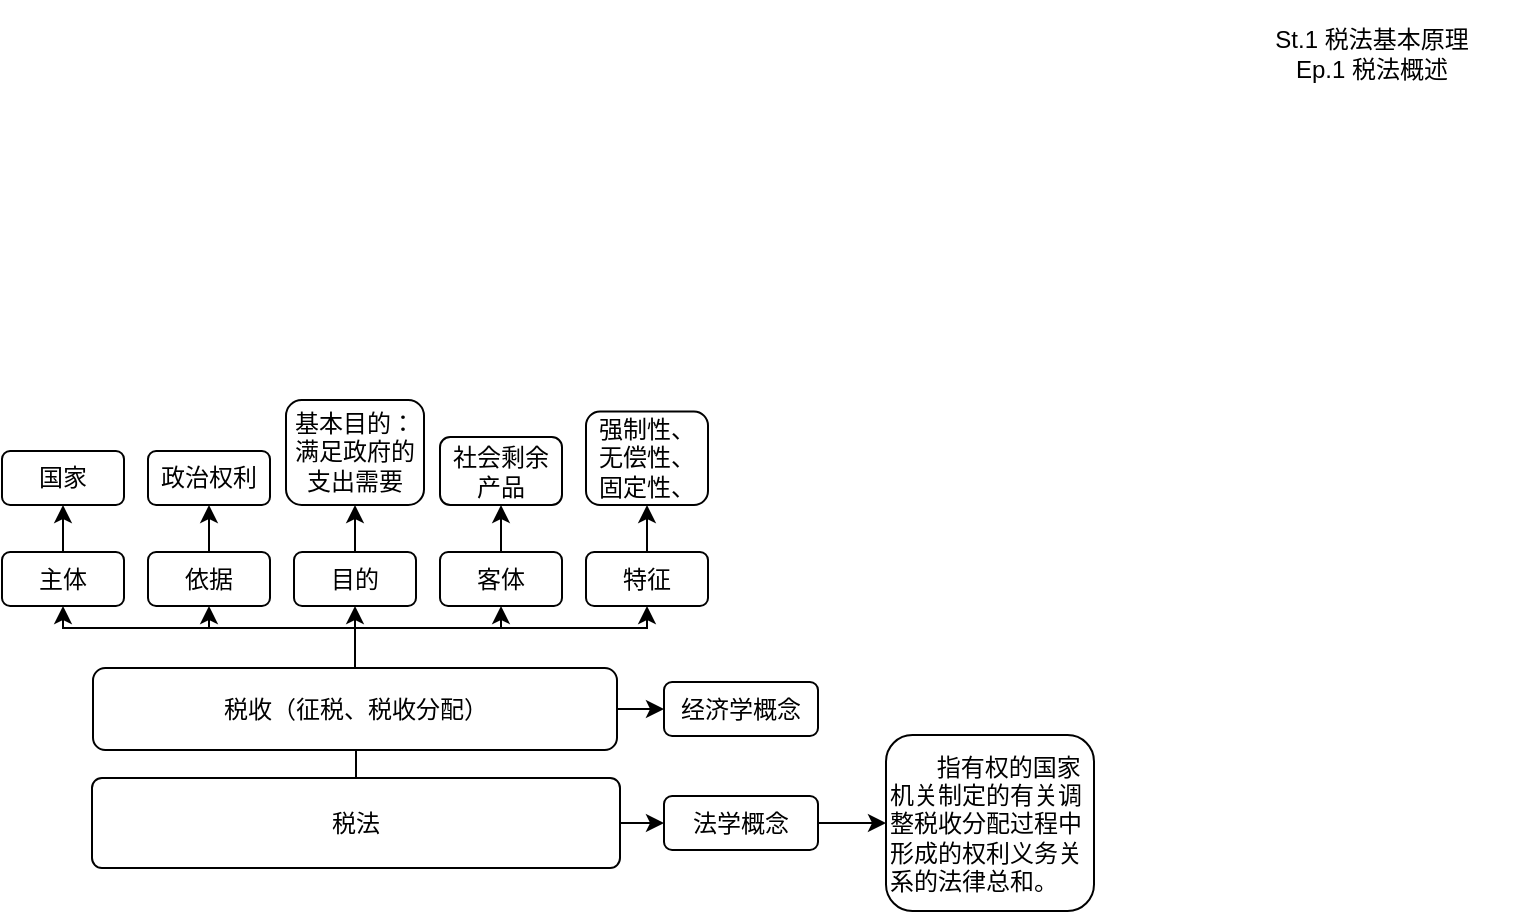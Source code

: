 <mxfile>
    <diagram id="C9HINUbNN_nmCORrNToX" name="Page-1">
        <mxGraphModel dx="820" dy="2269" grid="0" gridSize="10" guides="1" tooltips="1" connect="1" arrows="1" fold="1" page="1" pageScale="1" pageWidth="1169" pageHeight="827" math="0" shadow="0">
            <root>
                <mxCell id="0"/>
                <mxCell id="1" parent="0"/>
                <mxCell id="2" value="St.1 税法基本原理&lt;br&gt;Ep.1&amp;nbsp;税法概述" style="text;html=1;strokeColor=none;fillColor=none;align=center;verticalAlign=middle;whiteSpace=wrap;rounded=0;" parent="1" vertex="1">
                    <mxGeometry x="1017" y="-1654" width="152" height="53" as="geometry"/>
                </mxCell>
                <mxCell id="17" value="" style="edgeStyle=orthogonalEdgeStyle;rounded=0;orthogonalLoop=1;jettySize=auto;html=1;" parent="1" source="10" target="11" edge="1">
                    <mxGeometry relative="1" as="geometry"/>
                </mxCell>
                <mxCell id="51" style="edgeStyle=orthogonalEdgeStyle;rounded=0;orthogonalLoop=1;jettySize=auto;html=1;entryX=0;entryY=0.5;entryDx=0;entryDy=0;" parent="1" source="10" target="50" edge="1">
                    <mxGeometry relative="1" as="geometry"/>
                </mxCell>
                <mxCell id="10" value="税法" style="rounded=1;whiteSpace=wrap;html=1;arcSize=11;" parent="1" vertex="1">
                    <mxGeometry x="453" y="-1265" width="264" height="45" as="geometry"/>
                </mxCell>
                <mxCell id="21" value="" style="edgeStyle=orthogonalEdgeStyle;rounded=0;orthogonalLoop=1;jettySize=auto;html=1;" parent="1" source="11" target="20" edge="1">
                    <mxGeometry relative="1" as="geometry"/>
                </mxCell>
                <mxCell id="26" style="edgeStyle=orthogonalEdgeStyle;rounded=0;orthogonalLoop=1;jettySize=auto;html=1;entryX=0.5;entryY=1;entryDx=0;entryDy=0;" parent="1" source="11" target="22" edge="1">
                    <mxGeometry relative="1" as="geometry"/>
                </mxCell>
                <mxCell id="27" style="edgeStyle=orthogonalEdgeStyle;rounded=0;orthogonalLoop=1;jettySize=auto;html=1;entryX=0.5;entryY=1;entryDx=0;entryDy=0;" parent="1" source="11" target="23" edge="1">
                    <mxGeometry relative="1" as="geometry"/>
                </mxCell>
                <mxCell id="28" style="edgeStyle=orthogonalEdgeStyle;rounded=0;orthogonalLoop=1;jettySize=auto;html=1;entryX=0.5;entryY=1;entryDx=0;entryDy=0;" parent="1" source="11" target="24" edge="1">
                    <mxGeometry relative="1" as="geometry"/>
                </mxCell>
                <mxCell id="29" style="edgeStyle=orthogonalEdgeStyle;rounded=0;orthogonalLoop=1;jettySize=auto;html=1;entryX=0.5;entryY=1;entryDx=0;entryDy=0;" parent="1" source="11" target="25" edge="1">
                    <mxGeometry relative="1" as="geometry"/>
                </mxCell>
                <mxCell id="49" value="" style="edgeStyle=orthogonalEdgeStyle;rounded=0;orthogonalLoop=1;jettySize=auto;html=1;" parent="1" source="11" target="47" edge="1">
                    <mxGeometry relative="1" as="geometry"/>
                </mxCell>
                <mxCell id="11" value="税收（征税、税收分配）" style="rounded=1;whiteSpace=wrap;html=1;" parent="1" vertex="1">
                    <mxGeometry x="453.5" y="-1320" width="262" height="41" as="geometry"/>
                </mxCell>
                <mxCell id="32" value="" style="edgeStyle=orthogonalEdgeStyle;rounded=0;orthogonalLoop=1;jettySize=auto;html=1;" parent="1" source="20" target="31" edge="1">
                    <mxGeometry relative="1" as="geometry"/>
                </mxCell>
                <mxCell id="20" value="主体" style="rounded=1;whiteSpace=wrap;html=1;" parent="1" vertex="1">
                    <mxGeometry x="408" y="-1378" width="61" height="27" as="geometry"/>
                </mxCell>
                <mxCell id="34" value="" style="edgeStyle=orthogonalEdgeStyle;rounded=0;orthogonalLoop=1;jettySize=auto;html=1;" parent="1" source="22" target="33" edge="1">
                    <mxGeometry relative="1" as="geometry"/>
                </mxCell>
                <mxCell id="22" value="依据" style="rounded=1;whiteSpace=wrap;html=1;" parent="1" vertex="1">
                    <mxGeometry x="481" y="-1378" width="61" height="27" as="geometry"/>
                </mxCell>
                <mxCell id="36" value="" style="edgeStyle=orthogonalEdgeStyle;rounded=0;orthogonalLoop=1;jettySize=auto;html=1;" parent="1" source="23" target="35" edge="1">
                    <mxGeometry relative="1" as="geometry"/>
                </mxCell>
                <mxCell id="23" value="目的" style="rounded=1;whiteSpace=wrap;html=1;" parent="1" vertex="1">
                    <mxGeometry x="554" y="-1378" width="61" height="27" as="geometry"/>
                </mxCell>
                <mxCell id="41" style="edgeStyle=orthogonalEdgeStyle;rounded=0;orthogonalLoop=1;jettySize=auto;html=1;entryX=0.5;entryY=1;entryDx=0;entryDy=0;" parent="1" source="24" target="40" edge="1">
                    <mxGeometry relative="1" as="geometry"/>
                </mxCell>
                <mxCell id="24" value="客体" style="rounded=1;whiteSpace=wrap;html=1;" parent="1" vertex="1">
                    <mxGeometry x="627" y="-1378" width="61" height="27" as="geometry"/>
                </mxCell>
                <mxCell id="43" style="edgeStyle=orthogonalEdgeStyle;rounded=0;orthogonalLoop=1;jettySize=auto;html=1;entryX=0.5;entryY=1;entryDx=0;entryDy=0;" parent="1" source="25" target="42" edge="1">
                    <mxGeometry relative="1" as="geometry"/>
                </mxCell>
                <mxCell id="25" value="特征" style="rounded=1;whiteSpace=wrap;html=1;" parent="1" vertex="1">
                    <mxGeometry x="700" y="-1378" width="61" height="27" as="geometry"/>
                </mxCell>
                <mxCell id="31" value="国家" style="rounded=1;whiteSpace=wrap;html=1;" parent="1" vertex="1">
                    <mxGeometry x="408" y="-1428.5" width="61" height="27" as="geometry"/>
                </mxCell>
                <mxCell id="33" value="政治权利" style="rounded=1;whiteSpace=wrap;html=1;" parent="1" vertex="1">
                    <mxGeometry x="481" y="-1428.5" width="61" height="27" as="geometry"/>
                </mxCell>
                <mxCell id="35" value="基本目的：&lt;br&gt;满足政府的支出需要" style="rounded=1;whiteSpace=wrap;html=1;" parent="1" vertex="1">
                    <mxGeometry x="550" y="-1454" width="69" height="52.5" as="geometry"/>
                </mxCell>
                <mxCell id="40" value="社会剩余产品" style="rounded=1;whiteSpace=wrap;html=1;" parent="1" vertex="1">
                    <mxGeometry x="627" y="-1435.5" width="61" height="34" as="geometry"/>
                </mxCell>
                <mxCell id="42" value="强制性、无偿性、固定性、" style="rounded=1;whiteSpace=wrap;html=1;" parent="1" vertex="1">
                    <mxGeometry x="700" y="-1448.25" width="61" height="46.75" as="geometry"/>
                </mxCell>
                <mxCell id="47" value="经济学概念" style="rounded=1;whiteSpace=wrap;html=1;" parent="1" vertex="1">
                    <mxGeometry x="739" y="-1313" width="77" height="27" as="geometry"/>
                </mxCell>
                <mxCell id="55" value="" style="edgeStyle=orthogonalEdgeStyle;rounded=0;orthogonalLoop=1;jettySize=auto;html=1;" parent="1" source="50" target="54" edge="1">
                    <mxGeometry relative="1" as="geometry"/>
                </mxCell>
                <mxCell id="50" value="法学概念" style="rounded=1;whiteSpace=wrap;html=1;" parent="1" vertex="1">
                    <mxGeometry x="739" y="-1256" width="77" height="27" as="geometry"/>
                </mxCell>
                <mxCell id="54" value="&lt;span&gt;&amp;nbsp; &amp;nbsp; &amp;nbsp; &amp;nbsp;指有权的国家机关制定的有关调整税收分配过程中形成的权利义务关系的法律总和。&lt;/span&gt;" style="whiteSpace=wrap;html=1;rounded=1;align=left;" parent="1" vertex="1">
                    <mxGeometry x="850" y="-1286.5" width="104" height="88" as="geometry"/>
                </mxCell>
            </root>
        </mxGraphModel>
    </diagram>
</mxfile>
